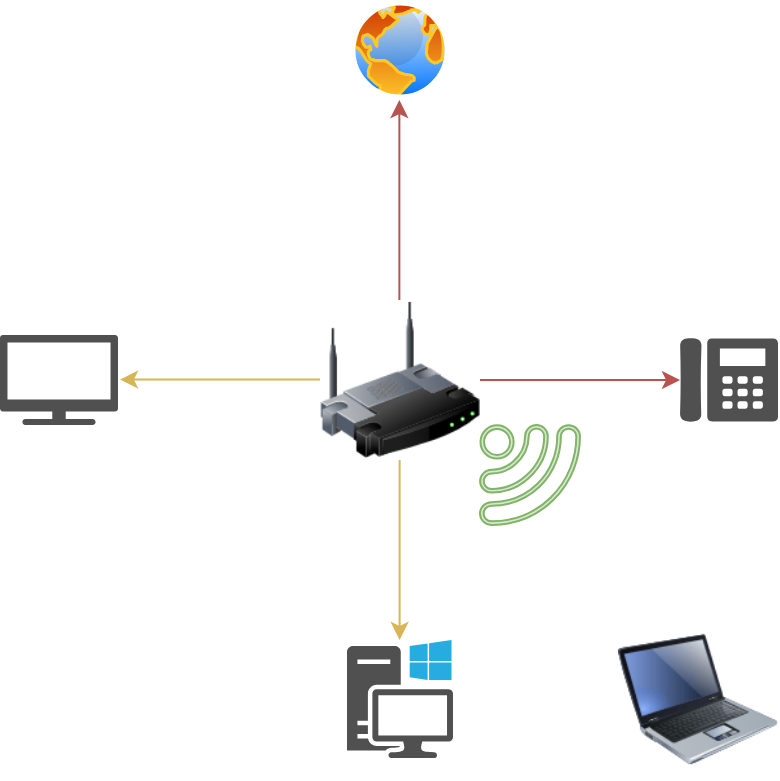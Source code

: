 <mxfile version="21.0.6" type="device"><diagram name="Page-1" id="ew4pI8GQ8YaSHiY18Kol"><mxGraphModel dx="1621" dy="1895" grid="1" gridSize="10" guides="1" tooltips="1" connect="1" arrows="1" fold="1" page="1" pageScale="1" pageWidth="827" pageHeight="1169" math="0" shadow="0"><root><mxCell id="0"/><mxCell id="1" parent="0"/><mxCell id="ZV1ZH9VyuJU0jw1TRtNt-1" value="" style="html=1;rounded=0;fillColor=#f8cecc;strokeColor=#b85450;" edge="1" parent="1"><mxGeometry width="100" relative="1" as="geometry"><mxPoint x="-368" y="-589" as="sourcePoint"/><mxPoint x="-268" y="-589" as="targetPoint"/></mxGeometry></mxCell><mxCell id="ZV1ZH9VyuJU0jw1TRtNt-2" value="" style="html=1;rounded=0;fillColor=#fff2cc;strokeColor=#d6b656;" edge="1" parent="1"><mxGeometry width="100" relative="1" as="geometry"><mxPoint x="-448" y="-589.2" as="sourcePoint"/><mxPoint x="-548" y="-589.2" as="targetPoint"/></mxGeometry></mxCell><mxCell id="ZV1ZH9VyuJU0jw1TRtNt-3" value="" style="image;html=1;image=img/lib/clip_art/networking/Wireless_Router_128x128.png" vertex="1" parent="1"><mxGeometry x="-448" y="-629" width="80" height="80" as="geometry"/></mxCell><mxCell id="ZV1ZH9VyuJU0jw1TRtNt-4" value="" style="sketch=0;pointerEvents=1;shadow=0;dashed=0;html=1;strokeColor=none;fillColor=#505050;labelPosition=center;verticalLabelPosition=bottom;verticalAlign=top;outlineConnect=0;align=center;shape=mxgraph.office.devices.tv;" vertex="1" parent="1"><mxGeometry x="-608" y="-611.5" width="59" height="45" as="geometry"/></mxCell><mxCell id="ZV1ZH9VyuJU0jw1TRtNt-5" value="" style="sketch=0;pointerEvents=1;shadow=0;dashed=0;html=1;strokeColor=none;fillColor=#505050;labelPosition=center;verticalLabelPosition=bottom;verticalAlign=top;outlineConnect=0;align=center;shape=mxgraph.office.devices.phone_digital;" vertex="1" parent="1"><mxGeometry x="-268" y="-610" width="49" height="42" as="geometry"/></mxCell><mxCell id="ZV1ZH9VyuJU0jw1TRtNt-6" value="" style="sketch=0;pointerEvents=1;shadow=0;dashed=0;html=1;strokeColor=#82b366;fillColor=#d5e8d4;aspect=fixed;labelPosition=center;verticalLabelPosition=bottom;verticalAlign=top;align=center;outlineConnect=0;shape=mxgraph.vvd.wi_fi;rotation=90;" vertex="1" parent="1"><mxGeometry x="-368" y="-566.5" width="50" height="50" as="geometry"/></mxCell><mxCell id="ZV1ZH9VyuJU0jw1TRtNt-7" value="" style="html=1;rounded=0;fillColor=#fff2cc;strokeColor=#d6b656;" edge="1" parent="1"><mxGeometry width="100" relative="1" as="geometry"><mxPoint x="-408.19" y="-549" as="sourcePoint"/><mxPoint x="-408.19" y="-459" as="targetPoint"/></mxGeometry></mxCell><mxCell id="ZV1ZH9VyuJU0jw1TRtNt-8" value="" style="html=1;rounded=0;fillColor=#f8cecc;strokeColor=#b85450;" edge="1" parent="1"><mxGeometry width="100" relative="1" as="geometry"><mxPoint x="-408.32" y="-629" as="sourcePoint"/><mxPoint x="-408.32" y="-729" as="targetPoint"/></mxGeometry></mxCell><mxCell id="ZV1ZH9VyuJU0jw1TRtNt-9" value="" style="aspect=fixed;perimeter=ellipsePerimeter;html=1;align=center;shadow=0;dashed=0;spacingTop=3;image;image=img/lib/active_directory/internet_globe.svg;" vertex="1" parent="1"><mxGeometry x="-433" y="-779" width="50" height="50" as="geometry"/></mxCell><mxCell id="ZV1ZH9VyuJU0jw1TRtNt-10" value="" style="sketch=0;pointerEvents=1;shadow=0;dashed=0;html=1;strokeColor=none;fillColor=#505050;labelPosition=center;verticalLabelPosition=bottom;verticalAlign=top;outlineConnect=0;align=center;shape=mxgraph.office.devices.workstation_pc;" vertex="1" parent="1"><mxGeometry x="-434.5" y="-459" width="53" height="59" as="geometry"/></mxCell><mxCell id="ZV1ZH9VyuJU0jw1TRtNt-11" value="" style="image;html=1;image=img/lib/clip_art/computers/Laptop_128x128.png" vertex="1" parent="1"><mxGeometry x="-299" y="-469.5" width="80" height="80" as="geometry"/></mxCell></root></mxGraphModel></diagram></mxfile>